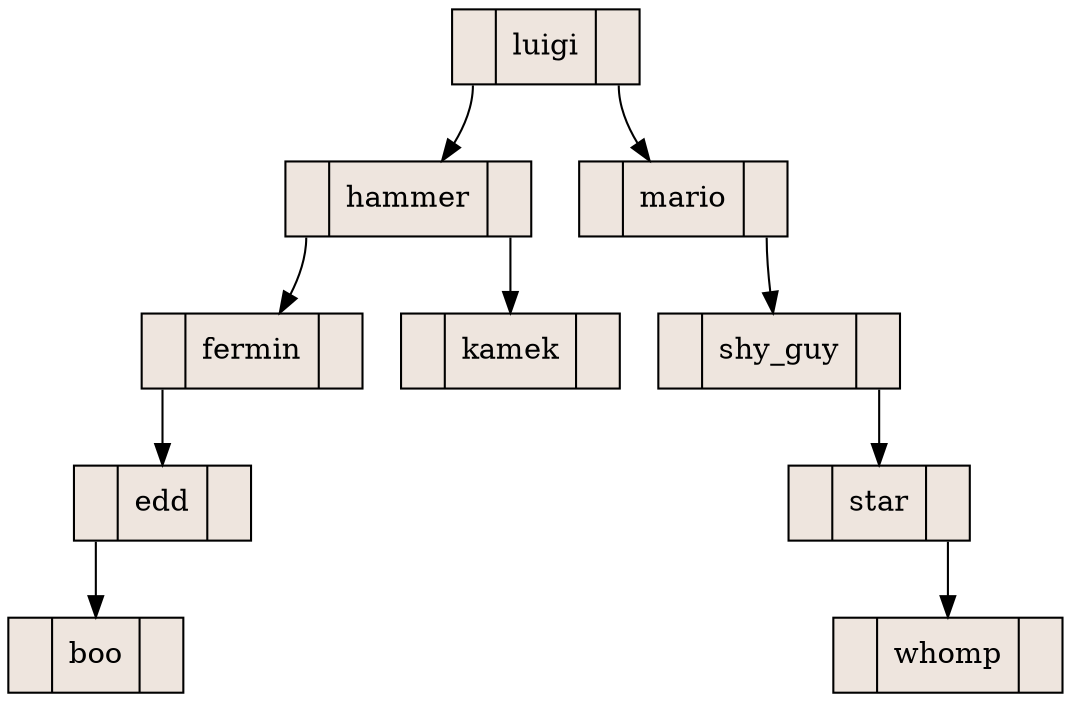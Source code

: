 digraph grafica{ 
node [shape = record, style = filled, splines= line, location = none, fillcolor = seashell2]; 
luigi [ label = "<iz>|luigi|<der>"] 

luigi:iz -> hammer
hammer [ label = "<iz>|hammer|<der>"] 

hammer:iz -> fermin
fermin [ label = "<iz>|fermin|<der>"] 

fermin:iz -> edd
edd [ label = "<iz>|edd|<der>"] 

edd:iz -> boo
boo [ label = "<iz>|boo|<der>"] 

hammer:der -> kamek
kamek [ label = "<iz>|kamek|<der>"] 

luigi:der -> mario
mario [ label = "<iz>|mario|<der>"] 

mario:der -> shy_guy
shy_guy [ label = "<iz>|shy_guy|<der>"] 

shy_guy:der -> star
star [ label = "<iz>|star|<der>"] 

star:der -> whomp
whomp [ label = "<iz>|whomp|<der>"] 


}
